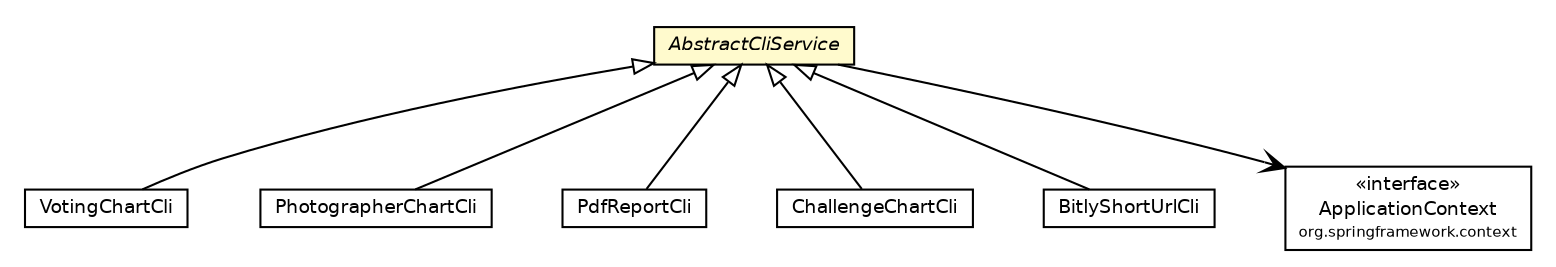 #!/usr/local/bin/dot
#
# Class diagram 
# Generated by UmlGraph version 4.6 (http://www.spinellis.gr/sw/umlgraph)
#

digraph G {
	edge [fontname="Helvetica",fontsize=10,labelfontname="Helvetica",labelfontsize=10];
	node [fontname="Helvetica",fontsize=10,shape=plaintext];
	// net.chrissearle.flickrvote.service.cli.VotingChartCli
	c12519 [label=<<table border="0" cellborder="1" cellspacing="0" cellpadding="2" port="p" href="./VotingChartCli.html">
		<tr><td><table border="0" cellspacing="0" cellpadding="1">
			<tr><td> VotingChartCli </td></tr>
		</table></td></tr>
		</table>>, fontname="Helvetica", fontcolor="black", fontsize=9.0];
	// net.chrissearle.flickrvote.service.cli.PhotographerChartCli
	c12520 [label=<<table border="0" cellborder="1" cellspacing="0" cellpadding="2" port="p" href="./PhotographerChartCli.html">
		<tr><td><table border="0" cellspacing="0" cellpadding="1">
			<tr><td> PhotographerChartCli </td></tr>
		</table></td></tr>
		</table>>, fontname="Helvetica", fontcolor="black", fontsize=9.0];
	// net.chrissearle.flickrvote.service.cli.PdfReportCli
	c12521 [label=<<table border="0" cellborder="1" cellspacing="0" cellpadding="2" port="p" href="./PdfReportCli.html">
		<tr><td><table border="0" cellspacing="0" cellpadding="1">
			<tr><td> PdfReportCli </td></tr>
		</table></td></tr>
		</table>>, fontname="Helvetica", fontcolor="black", fontsize=9.0];
	// net.chrissearle.flickrvote.service.cli.ChallengeChartCli
	c12522 [label=<<table border="0" cellborder="1" cellspacing="0" cellpadding="2" port="p" href="./ChallengeChartCli.html">
		<tr><td><table border="0" cellspacing="0" cellpadding="1">
			<tr><td> ChallengeChartCli </td></tr>
		</table></td></tr>
		</table>>, fontname="Helvetica", fontcolor="black", fontsize=9.0];
	// net.chrissearle.flickrvote.service.cli.BitlyShortUrlCli
	c12523 [label=<<table border="0" cellborder="1" cellspacing="0" cellpadding="2" port="p" href="./BitlyShortUrlCli.html">
		<tr><td><table border="0" cellspacing="0" cellpadding="1">
			<tr><td> BitlyShortUrlCli </td></tr>
		</table></td></tr>
		</table>>, fontname="Helvetica", fontcolor="black", fontsize=9.0];
	// net.chrissearle.flickrvote.service.cli.AbstractCliService
	c12524 [label=<<table border="0" cellborder="1" cellspacing="0" cellpadding="2" port="p" bgcolor="lemonChiffon" href="./AbstractCliService.html">
		<tr><td><table border="0" cellspacing="0" cellpadding="1">
			<tr><td><font face="Helvetica-Oblique"> AbstractCliService </font></td></tr>
		</table></td></tr>
		</table>>, fontname="Helvetica", fontcolor="black", fontsize=9.0];
	//net.chrissearle.flickrvote.service.cli.VotingChartCli extends net.chrissearle.flickrvote.service.cli.AbstractCliService
	c12524:p -> c12519:p [dir=back,arrowtail=empty];
	//net.chrissearle.flickrvote.service.cli.PhotographerChartCli extends net.chrissearle.flickrvote.service.cli.AbstractCliService
	c12524:p -> c12520:p [dir=back,arrowtail=empty];
	//net.chrissearle.flickrvote.service.cli.PdfReportCli extends net.chrissearle.flickrvote.service.cli.AbstractCliService
	c12524:p -> c12521:p [dir=back,arrowtail=empty];
	//net.chrissearle.flickrvote.service.cli.ChallengeChartCli extends net.chrissearle.flickrvote.service.cli.AbstractCliService
	c12524:p -> c12522:p [dir=back,arrowtail=empty];
	//net.chrissearle.flickrvote.service.cli.BitlyShortUrlCli extends net.chrissearle.flickrvote.service.cli.AbstractCliService
	c12524:p -> c12523:p [dir=back,arrowtail=empty];
	// net.chrissearle.flickrvote.service.cli.AbstractCliService NAVASSOC org.springframework.context.ApplicationContext
	c12524:p -> c12525:p [taillabel="", label="", headlabel="", fontname="Helvetica", fontcolor="black", fontsize=10.0, color="black", arrowhead=open];
	// org.springframework.context.ApplicationContext
	c12525 [label=<<table border="0" cellborder="1" cellspacing="0" cellpadding="2" port="p">
		<tr><td><table border="0" cellspacing="0" cellpadding="1">
			<tr><td> &laquo;interface&raquo; </td></tr>
			<tr><td> ApplicationContext </td></tr>
			<tr><td><font point-size="7.0"> org.springframework.context </font></td></tr>
		</table></td></tr>
		</table>>, fontname="Helvetica", fontcolor="black", fontsize=9.0];
}

